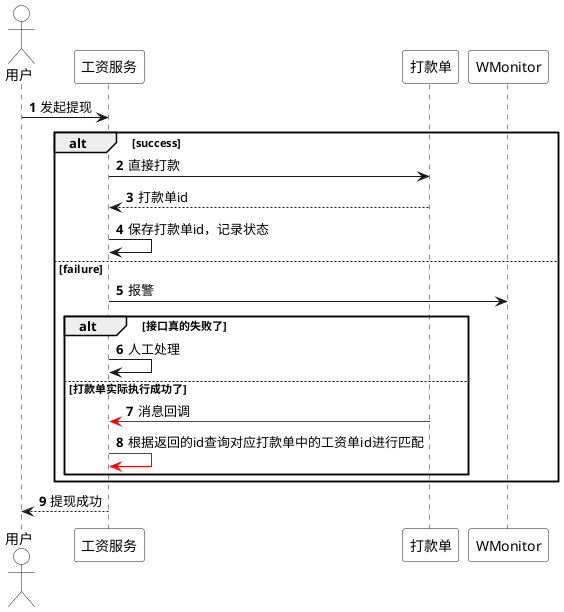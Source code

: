 @startuml
'https://plantuml.com/sequence-diagram

autonumber
skinparam sequence {
'ArrowColor DeepSkyBlue
'ActorBorderColor DeepSkyBlue
'LifeLineBorderColor blue
'LifeLineBackgroundColor #A9DCDF

'ParticipantBorderColor DeepSkyBlue
ParticipantBackgroundColor white
'ParticipantFontName Impact
'ParticipantFontSize 17
'ParticipantFontColor #A9DCDF

ActorBackgroundColor white
'ActorFontColor DeepSkyBlue
'ActorFontSize 17
'ActorFontName Aapex
}

actor 用户 as user
participant 工资服务 as salary
'participant 结算单 as settle
participant 打款单 as finance


user -> salary: 发起提现

'salary -[#red]> settle: 结算单发起结算
'salary <-- settle: response
'salary -> salary: 记录结算单状态

alt success
    salary -> finance: 直接打款
    salary <-- finance: 打款单id

    salary -> salary: 保存打款单id，记录状态

else failure
    salary -> WMonitor: 报警
    alt 接口真的失败了
        salary -> salary: 人工处理
    else 打款单实际执行成功了
        salary <[#red]- finance: 消息回调
        salary -[#red]> salary: 根据返回的id查询对应打款单中的工资单id进行匹配

    end

end
user <-- salary: 提现成功

@enduml